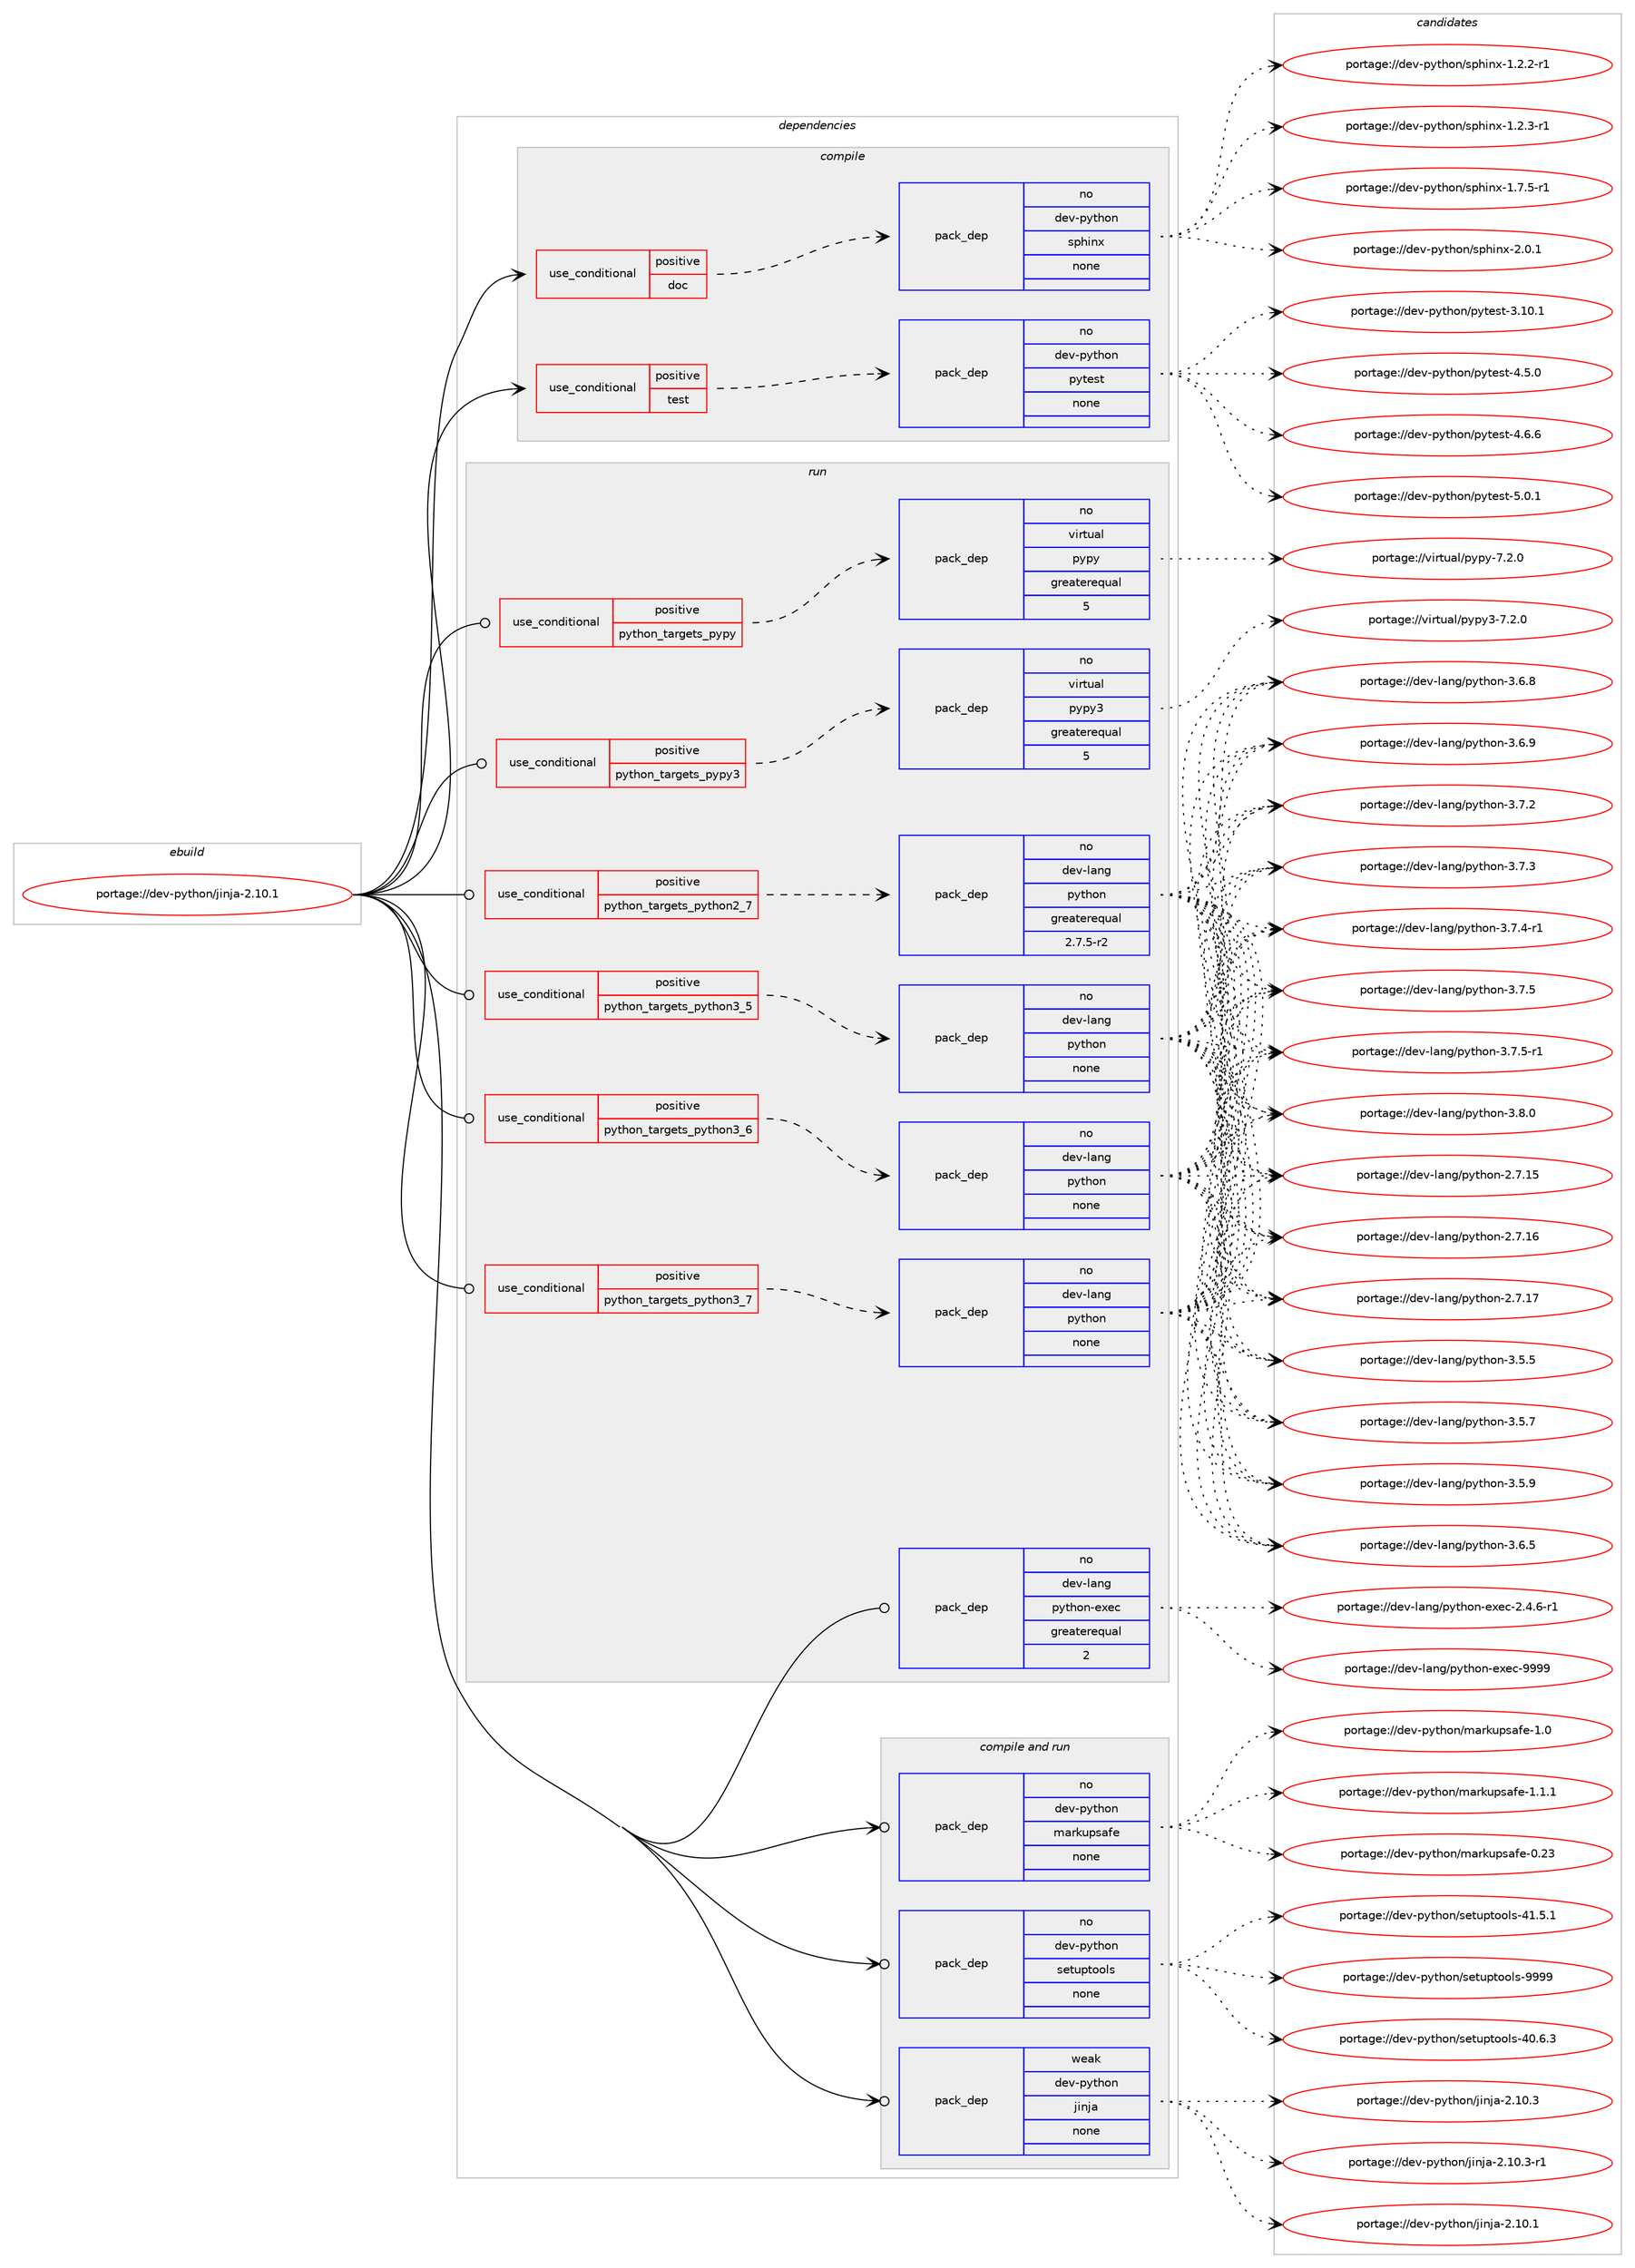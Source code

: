 digraph prolog {

# *************
# Graph options
# *************

newrank=true;
concentrate=true;
compound=true;
graph [rankdir=LR,fontname=Helvetica,fontsize=10,ranksep=1.5];#, ranksep=2.5, nodesep=0.2];
edge  [arrowhead=vee];
node  [fontname=Helvetica,fontsize=10];

# **********
# The ebuild
# **********

subgraph cluster_leftcol {
color=gray;
rank=same;
label=<<i>ebuild</i>>;
id [label="portage://dev-python/jinja-2.10.1", color=red, width=4, href="../dev-python/jinja-2.10.1.svg"];
}

# ****************
# The dependencies
# ****************

subgraph cluster_midcol {
color=gray;
label=<<i>dependencies</i>>;
subgraph cluster_compile {
fillcolor="#eeeeee";
style=filled;
label=<<i>compile</i>>;
subgraph cond30617 {
dependency145895 [label=<<TABLE BORDER="0" CELLBORDER="1" CELLSPACING="0" CELLPADDING="4"><TR><TD ROWSPAN="3" CELLPADDING="10">use_conditional</TD></TR><TR><TD>positive</TD></TR><TR><TD>doc</TD></TR></TABLE>>, shape=none, color=red];
subgraph pack111958 {
dependency145896 [label=<<TABLE BORDER="0" CELLBORDER="1" CELLSPACING="0" CELLPADDING="4" WIDTH="220"><TR><TD ROWSPAN="6" CELLPADDING="30">pack_dep</TD></TR><TR><TD WIDTH="110">no</TD></TR><TR><TD>dev-python</TD></TR><TR><TD>sphinx</TD></TR><TR><TD>none</TD></TR><TR><TD></TD></TR></TABLE>>, shape=none, color=blue];
}
dependency145895:e -> dependency145896:w [weight=20,style="dashed",arrowhead="vee"];
}
id:e -> dependency145895:w [weight=20,style="solid",arrowhead="vee"];
subgraph cond30618 {
dependency145897 [label=<<TABLE BORDER="0" CELLBORDER="1" CELLSPACING="0" CELLPADDING="4"><TR><TD ROWSPAN="3" CELLPADDING="10">use_conditional</TD></TR><TR><TD>positive</TD></TR><TR><TD>test</TD></TR></TABLE>>, shape=none, color=red];
subgraph pack111959 {
dependency145898 [label=<<TABLE BORDER="0" CELLBORDER="1" CELLSPACING="0" CELLPADDING="4" WIDTH="220"><TR><TD ROWSPAN="6" CELLPADDING="30">pack_dep</TD></TR><TR><TD WIDTH="110">no</TD></TR><TR><TD>dev-python</TD></TR><TR><TD>pytest</TD></TR><TR><TD>none</TD></TR><TR><TD></TD></TR></TABLE>>, shape=none, color=blue];
}
dependency145897:e -> dependency145898:w [weight=20,style="dashed",arrowhead="vee"];
}
id:e -> dependency145897:w [weight=20,style="solid",arrowhead="vee"];
}
subgraph cluster_compileandrun {
fillcolor="#eeeeee";
style=filled;
label=<<i>compile and run</i>>;
subgraph pack111960 {
dependency145899 [label=<<TABLE BORDER="0" CELLBORDER="1" CELLSPACING="0" CELLPADDING="4" WIDTH="220"><TR><TD ROWSPAN="6" CELLPADDING="30">pack_dep</TD></TR><TR><TD WIDTH="110">no</TD></TR><TR><TD>dev-python</TD></TR><TR><TD>markupsafe</TD></TR><TR><TD>none</TD></TR><TR><TD></TD></TR></TABLE>>, shape=none, color=blue];
}
id:e -> dependency145899:w [weight=20,style="solid",arrowhead="odotvee"];
subgraph pack111961 {
dependency145900 [label=<<TABLE BORDER="0" CELLBORDER="1" CELLSPACING="0" CELLPADDING="4" WIDTH="220"><TR><TD ROWSPAN="6" CELLPADDING="30">pack_dep</TD></TR><TR><TD WIDTH="110">no</TD></TR><TR><TD>dev-python</TD></TR><TR><TD>setuptools</TD></TR><TR><TD>none</TD></TR><TR><TD></TD></TR></TABLE>>, shape=none, color=blue];
}
id:e -> dependency145900:w [weight=20,style="solid",arrowhead="odotvee"];
subgraph pack111962 {
dependency145901 [label=<<TABLE BORDER="0" CELLBORDER="1" CELLSPACING="0" CELLPADDING="4" WIDTH="220"><TR><TD ROWSPAN="6" CELLPADDING="30">pack_dep</TD></TR><TR><TD WIDTH="110">weak</TD></TR><TR><TD>dev-python</TD></TR><TR><TD>jinja</TD></TR><TR><TD>none</TD></TR><TR><TD></TD></TR></TABLE>>, shape=none, color=blue];
}
id:e -> dependency145901:w [weight=20,style="solid",arrowhead="odotvee"];
}
subgraph cluster_run {
fillcolor="#eeeeee";
style=filled;
label=<<i>run</i>>;
subgraph cond30619 {
dependency145902 [label=<<TABLE BORDER="0" CELLBORDER="1" CELLSPACING="0" CELLPADDING="4"><TR><TD ROWSPAN="3" CELLPADDING="10">use_conditional</TD></TR><TR><TD>positive</TD></TR><TR><TD>python_targets_pypy</TD></TR></TABLE>>, shape=none, color=red];
subgraph pack111963 {
dependency145903 [label=<<TABLE BORDER="0" CELLBORDER="1" CELLSPACING="0" CELLPADDING="4" WIDTH="220"><TR><TD ROWSPAN="6" CELLPADDING="30">pack_dep</TD></TR><TR><TD WIDTH="110">no</TD></TR><TR><TD>virtual</TD></TR><TR><TD>pypy</TD></TR><TR><TD>greaterequal</TD></TR><TR><TD>5</TD></TR></TABLE>>, shape=none, color=blue];
}
dependency145902:e -> dependency145903:w [weight=20,style="dashed",arrowhead="vee"];
}
id:e -> dependency145902:w [weight=20,style="solid",arrowhead="odot"];
subgraph cond30620 {
dependency145904 [label=<<TABLE BORDER="0" CELLBORDER="1" CELLSPACING="0" CELLPADDING="4"><TR><TD ROWSPAN="3" CELLPADDING="10">use_conditional</TD></TR><TR><TD>positive</TD></TR><TR><TD>python_targets_pypy3</TD></TR></TABLE>>, shape=none, color=red];
subgraph pack111964 {
dependency145905 [label=<<TABLE BORDER="0" CELLBORDER="1" CELLSPACING="0" CELLPADDING="4" WIDTH="220"><TR><TD ROWSPAN="6" CELLPADDING="30">pack_dep</TD></TR><TR><TD WIDTH="110">no</TD></TR><TR><TD>virtual</TD></TR><TR><TD>pypy3</TD></TR><TR><TD>greaterequal</TD></TR><TR><TD>5</TD></TR></TABLE>>, shape=none, color=blue];
}
dependency145904:e -> dependency145905:w [weight=20,style="dashed",arrowhead="vee"];
}
id:e -> dependency145904:w [weight=20,style="solid",arrowhead="odot"];
subgraph cond30621 {
dependency145906 [label=<<TABLE BORDER="0" CELLBORDER="1" CELLSPACING="0" CELLPADDING="4"><TR><TD ROWSPAN="3" CELLPADDING="10">use_conditional</TD></TR><TR><TD>positive</TD></TR><TR><TD>python_targets_python2_7</TD></TR></TABLE>>, shape=none, color=red];
subgraph pack111965 {
dependency145907 [label=<<TABLE BORDER="0" CELLBORDER="1" CELLSPACING="0" CELLPADDING="4" WIDTH="220"><TR><TD ROWSPAN="6" CELLPADDING="30">pack_dep</TD></TR><TR><TD WIDTH="110">no</TD></TR><TR><TD>dev-lang</TD></TR><TR><TD>python</TD></TR><TR><TD>greaterequal</TD></TR><TR><TD>2.7.5-r2</TD></TR></TABLE>>, shape=none, color=blue];
}
dependency145906:e -> dependency145907:w [weight=20,style="dashed",arrowhead="vee"];
}
id:e -> dependency145906:w [weight=20,style="solid",arrowhead="odot"];
subgraph cond30622 {
dependency145908 [label=<<TABLE BORDER="0" CELLBORDER="1" CELLSPACING="0" CELLPADDING="4"><TR><TD ROWSPAN="3" CELLPADDING="10">use_conditional</TD></TR><TR><TD>positive</TD></TR><TR><TD>python_targets_python3_5</TD></TR></TABLE>>, shape=none, color=red];
subgraph pack111966 {
dependency145909 [label=<<TABLE BORDER="0" CELLBORDER="1" CELLSPACING="0" CELLPADDING="4" WIDTH="220"><TR><TD ROWSPAN="6" CELLPADDING="30">pack_dep</TD></TR><TR><TD WIDTH="110">no</TD></TR><TR><TD>dev-lang</TD></TR><TR><TD>python</TD></TR><TR><TD>none</TD></TR><TR><TD></TD></TR></TABLE>>, shape=none, color=blue];
}
dependency145908:e -> dependency145909:w [weight=20,style="dashed",arrowhead="vee"];
}
id:e -> dependency145908:w [weight=20,style="solid",arrowhead="odot"];
subgraph cond30623 {
dependency145910 [label=<<TABLE BORDER="0" CELLBORDER="1" CELLSPACING="0" CELLPADDING="4"><TR><TD ROWSPAN="3" CELLPADDING="10">use_conditional</TD></TR><TR><TD>positive</TD></TR><TR><TD>python_targets_python3_6</TD></TR></TABLE>>, shape=none, color=red];
subgraph pack111967 {
dependency145911 [label=<<TABLE BORDER="0" CELLBORDER="1" CELLSPACING="0" CELLPADDING="4" WIDTH="220"><TR><TD ROWSPAN="6" CELLPADDING="30">pack_dep</TD></TR><TR><TD WIDTH="110">no</TD></TR><TR><TD>dev-lang</TD></TR><TR><TD>python</TD></TR><TR><TD>none</TD></TR><TR><TD></TD></TR></TABLE>>, shape=none, color=blue];
}
dependency145910:e -> dependency145911:w [weight=20,style="dashed",arrowhead="vee"];
}
id:e -> dependency145910:w [weight=20,style="solid",arrowhead="odot"];
subgraph cond30624 {
dependency145912 [label=<<TABLE BORDER="0" CELLBORDER="1" CELLSPACING="0" CELLPADDING="4"><TR><TD ROWSPAN="3" CELLPADDING="10">use_conditional</TD></TR><TR><TD>positive</TD></TR><TR><TD>python_targets_python3_7</TD></TR></TABLE>>, shape=none, color=red];
subgraph pack111968 {
dependency145913 [label=<<TABLE BORDER="0" CELLBORDER="1" CELLSPACING="0" CELLPADDING="4" WIDTH="220"><TR><TD ROWSPAN="6" CELLPADDING="30">pack_dep</TD></TR><TR><TD WIDTH="110">no</TD></TR><TR><TD>dev-lang</TD></TR><TR><TD>python</TD></TR><TR><TD>none</TD></TR><TR><TD></TD></TR></TABLE>>, shape=none, color=blue];
}
dependency145912:e -> dependency145913:w [weight=20,style="dashed",arrowhead="vee"];
}
id:e -> dependency145912:w [weight=20,style="solid",arrowhead="odot"];
subgraph pack111969 {
dependency145914 [label=<<TABLE BORDER="0" CELLBORDER="1" CELLSPACING="0" CELLPADDING="4" WIDTH="220"><TR><TD ROWSPAN="6" CELLPADDING="30">pack_dep</TD></TR><TR><TD WIDTH="110">no</TD></TR><TR><TD>dev-lang</TD></TR><TR><TD>python-exec</TD></TR><TR><TD>greaterequal</TD></TR><TR><TD>2</TD></TR></TABLE>>, shape=none, color=blue];
}
id:e -> dependency145914:w [weight=20,style="solid",arrowhead="odot"];
}
}

# **************
# The candidates
# **************

subgraph cluster_choices {
rank=same;
color=gray;
label=<<i>candidates</i>>;

subgraph choice111958 {
color=black;
nodesep=1;
choiceportage10010111845112121116104111110471151121041051101204549465046504511449 [label="portage://dev-python/sphinx-1.2.2-r1", color=red, width=4,href="../dev-python/sphinx-1.2.2-r1.svg"];
choiceportage10010111845112121116104111110471151121041051101204549465046514511449 [label="portage://dev-python/sphinx-1.2.3-r1", color=red, width=4,href="../dev-python/sphinx-1.2.3-r1.svg"];
choiceportage10010111845112121116104111110471151121041051101204549465546534511449 [label="portage://dev-python/sphinx-1.7.5-r1", color=red, width=4,href="../dev-python/sphinx-1.7.5-r1.svg"];
choiceportage1001011184511212111610411111047115112104105110120455046484649 [label="portage://dev-python/sphinx-2.0.1", color=red, width=4,href="../dev-python/sphinx-2.0.1.svg"];
dependency145896:e -> choiceportage10010111845112121116104111110471151121041051101204549465046504511449:w [style=dotted,weight="100"];
dependency145896:e -> choiceportage10010111845112121116104111110471151121041051101204549465046514511449:w [style=dotted,weight="100"];
dependency145896:e -> choiceportage10010111845112121116104111110471151121041051101204549465546534511449:w [style=dotted,weight="100"];
dependency145896:e -> choiceportage1001011184511212111610411111047115112104105110120455046484649:w [style=dotted,weight="100"];
}
subgraph choice111959 {
color=black;
nodesep=1;
choiceportage100101118451121211161041111104711212111610111511645514649484649 [label="portage://dev-python/pytest-3.10.1", color=red, width=4,href="../dev-python/pytest-3.10.1.svg"];
choiceportage1001011184511212111610411111047112121116101115116455246534648 [label="portage://dev-python/pytest-4.5.0", color=red, width=4,href="../dev-python/pytest-4.5.0.svg"];
choiceportage1001011184511212111610411111047112121116101115116455246544654 [label="portage://dev-python/pytest-4.6.6", color=red, width=4,href="../dev-python/pytest-4.6.6.svg"];
choiceportage1001011184511212111610411111047112121116101115116455346484649 [label="portage://dev-python/pytest-5.0.1", color=red, width=4,href="../dev-python/pytest-5.0.1.svg"];
dependency145898:e -> choiceportage100101118451121211161041111104711212111610111511645514649484649:w [style=dotted,weight="100"];
dependency145898:e -> choiceportage1001011184511212111610411111047112121116101115116455246534648:w [style=dotted,weight="100"];
dependency145898:e -> choiceportage1001011184511212111610411111047112121116101115116455246544654:w [style=dotted,weight="100"];
dependency145898:e -> choiceportage1001011184511212111610411111047112121116101115116455346484649:w [style=dotted,weight="100"];
}
subgraph choice111960 {
color=black;
nodesep=1;
choiceportage100101118451121211161041111104710997114107117112115971021014548465051 [label="portage://dev-python/markupsafe-0.23", color=red, width=4,href="../dev-python/markupsafe-0.23.svg"];
choiceportage1001011184511212111610411111047109971141071171121159710210145494648 [label="portage://dev-python/markupsafe-1.0", color=red, width=4,href="../dev-python/markupsafe-1.0.svg"];
choiceportage10010111845112121116104111110471099711410711711211597102101454946494649 [label="portage://dev-python/markupsafe-1.1.1", color=red, width=4,href="../dev-python/markupsafe-1.1.1.svg"];
dependency145899:e -> choiceportage100101118451121211161041111104710997114107117112115971021014548465051:w [style=dotted,weight="100"];
dependency145899:e -> choiceportage1001011184511212111610411111047109971141071171121159710210145494648:w [style=dotted,weight="100"];
dependency145899:e -> choiceportage10010111845112121116104111110471099711410711711211597102101454946494649:w [style=dotted,weight="100"];
}
subgraph choice111961 {
color=black;
nodesep=1;
choiceportage100101118451121211161041111104711510111611711211611111110811545524846544651 [label="portage://dev-python/setuptools-40.6.3", color=red, width=4,href="../dev-python/setuptools-40.6.3.svg"];
choiceportage100101118451121211161041111104711510111611711211611111110811545524946534649 [label="portage://dev-python/setuptools-41.5.1", color=red, width=4,href="../dev-python/setuptools-41.5.1.svg"];
choiceportage10010111845112121116104111110471151011161171121161111111081154557575757 [label="portage://dev-python/setuptools-9999", color=red, width=4,href="../dev-python/setuptools-9999.svg"];
dependency145900:e -> choiceportage100101118451121211161041111104711510111611711211611111110811545524846544651:w [style=dotted,weight="100"];
dependency145900:e -> choiceportage100101118451121211161041111104711510111611711211611111110811545524946534649:w [style=dotted,weight="100"];
dependency145900:e -> choiceportage10010111845112121116104111110471151011161171121161111111081154557575757:w [style=dotted,weight="100"];
}
subgraph choice111962 {
color=black;
nodesep=1;
choiceportage10010111845112121116104111110471061051101069745504649484649 [label="portage://dev-python/jinja-2.10.1", color=red, width=4,href="../dev-python/jinja-2.10.1.svg"];
choiceportage10010111845112121116104111110471061051101069745504649484651 [label="portage://dev-python/jinja-2.10.3", color=red, width=4,href="../dev-python/jinja-2.10.3.svg"];
choiceportage100101118451121211161041111104710610511010697455046494846514511449 [label="portage://dev-python/jinja-2.10.3-r1", color=red, width=4,href="../dev-python/jinja-2.10.3-r1.svg"];
dependency145901:e -> choiceportage10010111845112121116104111110471061051101069745504649484649:w [style=dotted,weight="100"];
dependency145901:e -> choiceportage10010111845112121116104111110471061051101069745504649484651:w [style=dotted,weight="100"];
dependency145901:e -> choiceportage100101118451121211161041111104710610511010697455046494846514511449:w [style=dotted,weight="100"];
}
subgraph choice111963 {
color=black;
nodesep=1;
choiceportage1181051141161179710847112121112121455546504648 [label="portage://virtual/pypy-7.2.0", color=red, width=4,href="../virtual/pypy-7.2.0.svg"];
dependency145903:e -> choiceportage1181051141161179710847112121112121455546504648:w [style=dotted,weight="100"];
}
subgraph choice111964 {
color=black;
nodesep=1;
choiceportage118105114116117971084711212111212151455546504648 [label="portage://virtual/pypy3-7.2.0", color=red, width=4,href="../virtual/pypy3-7.2.0.svg"];
dependency145905:e -> choiceportage118105114116117971084711212111212151455546504648:w [style=dotted,weight="100"];
}
subgraph choice111965 {
color=black;
nodesep=1;
choiceportage10010111845108971101034711212111610411111045504655464953 [label="portage://dev-lang/python-2.7.15", color=red, width=4,href="../dev-lang/python-2.7.15.svg"];
choiceportage10010111845108971101034711212111610411111045504655464954 [label="portage://dev-lang/python-2.7.16", color=red, width=4,href="../dev-lang/python-2.7.16.svg"];
choiceportage10010111845108971101034711212111610411111045504655464955 [label="portage://dev-lang/python-2.7.17", color=red, width=4,href="../dev-lang/python-2.7.17.svg"];
choiceportage100101118451089711010347112121116104111110455146534653 [label="portage://dev-lang/python-3.5.5", color=red, width=4,href="../dev-lang/python-3.5.5.svg"];
choiceportage100101118451089711010347112121116104111110455146534655 [label="portage://dev-lang/python-3.5.7", color=red, width=4,href="../dev-lang/python-3.5.7.svg"];
choiceportage100101118451089711010347112121116104111110455146534657 [label="portage://dev-lang/python-3.5.9", color=red, width=4,href="../dev-lang/python-3.5.9.svg"];
choiceportage100101118451089711010347112121116104111110455146544653 [label="portage://dev-lang/python-3.6.5", color=red, width=4,href="../dev-lang/python-3.6.5.svg"];
choiceportage100101118451089711010347112121116104111110455146544656 [label="portage://dev-lang/python-3.6.8", color=red, width=4,href="../dev-lang/python-3.6.8.svg"];
choiceportage100101118451089711010347112121116104111110455146544657 [label="portage://dev-lang/python-3.6.9", color=red, width=4,href="../dev-lang/python-3.6.9.svg"];
choiceportage100101118451089711010347112121116104111110455146554650 [label="portage://dev-lang/python-3.7.2", color=red, width=4,href="../dev-lang/python-3.7.2.svg"];
choiceportage100101118451089711010347112121116104111110455146554651 [label="portage://dev-lang/python-3.7.3", color=red, width=4,href="../dev-lang/python-3.7.3.svg"];
choiceportage1001011184510897110103471121211161041111104551465546524511449 [label="portage://dev-lang/python-3.7.4-r1", color=red, width=4,href="../dev-lang/python-3.7.4-r1.svg"];
choiceportage100101118451089711010347112121116104111110455146554653 [label="portage://dev-lang/python-3.7.5", color=red, width=4,href="../dev-lang/python-3.7.5.svg"];
choiceportage1001011184510897110103471121211161041111104551465546534511449 [label="portage://dev-lang/python-3.7.5-r1", color=red, width=4,href="../dev-lang/python-3.7.5-r1.svg"];
choiceportage100101118451089711010347112121116104111110455146564648 [label="portage://dev-lang/python-3.8.0", color=red, width=4,href="../dev-lang/python-3.8.0.svg"];
dependency145907:e -> choiceportage10010111845108971101034711212111610411111045504655464953:w [style=dotted,weight="100"];
dependency145907:e -> choiceportage10010111845108971101034711212111610411111045504655464954:w [style=dotted,weight="100"];
dependency145907:e -> choiceportage10010111845108971101034711212111610411111045504655464955:w [style=dotted,weight="100"];
dependency145907:e -> choiceportage100101118451089711010347112121116104111110455146534653:w [style=dotted,weight="100"];
dependency145907:e -> choiceportage100101118451089711010347112121116104111110455146534655:w [style=dotted,weight="100"];
dependency145907:e -> choiceportage100101118451089711010347112121116104111110455146534657:w [style=dotted,weight="100"];
dependency145907:e -> choiceportage100101118451089711010347112121116104111110455146544653:w [style=dotted,weight="100"];
dependency145907:e -> choiceportage100101118451089711010347112121116104111110455146544656:w [style=dotted,weight="100"];
dependency145907:e -> choiceportage100101118451089711010347112121116104111110455146544657:w [style=dotted,weight="100"];
dependency145907:e -> choiceportage100101118451089711010347112121116104111110455146554650:w [style=dotted,weight="100"];
dependency145907:e -> choiceportage100101118451089711010347112121116104111110455146554651:w [style=dotted,weight="100"];
dependency145907:e -> choiceportage1001011184510897110103471121211161041111104551465546524511449:w [style=dotted,weight="100"];
dependency145907:e -> choiceportage100101118451089711010347112121116104111110455146554653:w [style=dotted,weight="100"];
dependency145907:e -> choiceportage1001011184510897110103471121211161041111104551465546534511449:w [style=dotted,weight="100"];
dependency145907:e -> choiceportage100101118451089711010347112121116104111110455146564648:w [style=dotted,weight="100"];
}
subgraph choice111966 {
color=black;
nodesep=1;
choiceportage10010111845108971101034711212111610411111045504655464953 [label="portage://dev-lang/python-2.7.15", color=red, width=4,href="../dev-lang/python-2.7.15.svg"];
choiceportage10010111845108971101034711212111610411111045504655464954 [label="portage://dev-lang/python-2.7.16", color=red, width=4,href="../dev-lang/python-2.7.16.svg"];
choiceportage10010111845108971101034711212111610411111045504655464955 [label="portage://dev-lang/python-2.7.17", color=red, width=4,href="../dev-lang/python-2.7.17.svg"];
choiceportage100101118451089711010347112121116104111110455146534653 [label="portage://dev-lang/python-3.5.5", color=red, width=4,href="../dev-lang/python-3.5.5.svg"];
choiceportage100101118451089711010347112121116104111110455146534655 [label="portage://dev-lang/python-3.5.7", color=red, width=4,href="../dev-lang/python-3.5.7.svg"];
choiceportage100101118451089711010347112121116104111110455146534657 [label="portage://dev-lang/python-3.5.9", color=red, width=4,href="../dev-lang/python-3.5.9.svg"];
choiceportage100101118451089711010347112121116104111110455146544653 [label="portage://dev-lang/python-3.6.5", color=red, width=4,href="../dev-lang/python-3.6.5.svg"];
choiceportage100101118451089711010347112121116104111110455146544656 [label="portage://dev-lang/python-3.6.8", color=red, width=4,href="../dev-lang/python-3.6.8.svg"];
choiceportage100101118451089711010347112121116104111110455146544657 [label="portage://dev-lang/python-3.6.9", color=red, width=4,href="../dev-lang/python-3.6.9.svg"];
choiceportage100101118451089711010347112121116104111110455146554650 [label="portage://dev-lang/python-3.7.2", color=red, width=4,href="../dev-lang/python-3.7.2.svg"];
choiceportage100101118451089711010347112121116104111110455146554651 [label="portage://dev-lang/python-3.7.3", color=red, width=4,href="../dev-lang/python-3.7.3.svg"];
choiceportage1001011184510897110103471121211161041111104551465546524511449 [label="portage://dev-lang/python-3.7.4-r1", color=red, width=4,href="../dev-lang/python-3.7.4-r1.svg"];
choiceportage100101118451089711010347112121116104111110455146554653 [label="portage://dev-lang/python-3.7.5", color=red, width=4,href="../dev-lang/python-3.7.5.svg"];
choiceportage1001011184510897110103471121211161041111104551465546534511449 [label="portage://dev-lang/python-3.7.5-r1", color=red, width=4,href="../dev-lang/python-3.7.5-r1.svg"];
choiceportage100101118451089711010347112121116104111110455146564648 [label="portage://dev-lang/python-3.8.0", color=red, width=4,href="../dev-lang/python-3.8.0.svg"];
dependency145909:e -> choiceportage10010111845108971101034711212111610411111045504655464953:w [style=dotted,weight="100"];
dependency145909:e -> choiceportage10010111845108971101034711212111610411111045504655464954:w [style=dotted,weight="100"];
dependency145909:e -> choiceportage10010111845108971101034711212111610411111045504655464955:w [style=dotted,weight="100"];
dependency145909:e -> choiceportage100101118451089711010347112121116104111110455146534653:w [style=dotted,weight="100"];
dependency145909:e -> choiceportage100101118451089711010347112121116104111110455146534655:w [style=dotted,weight="100"];
dependency145909:e -> choiceportage100101118451089711010347112121116104111110455146534657:w [style=dotted,weight="100"];
dependency145909:e -> choiceportage100101118451089711010347112121116104111110455146544653:w [style=dotted,weight="100"];
dependency145909:e -> choiceportage100101118451089711010347112121116104111110455146544656:w [style=dotted,weight="100"];
dependency145909:e -> choiceportage100101118451089711010347112121116104111110455146544657:w [style=dotted,weight="100"];
dependency145909:e -> choiceportage100101118451089711010347112121116104111110455146554650:w [style=dotted,weight="100"];
dependency145909:e -> choiceportage100101118451089711010347112121116104111110455146554651:w [style=dotted,weight="100"];
dependency145909:e -> choiceportage1001011184510897110103471121211161041111104551465546524511449:w [style=dotted,weight="100"];
dependency145909:e -> choiceportage100101118451089711010347112121116104111110455146554653:w [style=dotted,weight="100"];
dependency145909:e -> choiceportage1001011184510897110103471121211161041111104551465546534511449:w [style=dotted,weight="100"];
dependency145909:e -> choiceportage100101118451089711010347112121116104111110455146564648:w [style=dotted,weight="100"];
}
subgraph choice111967 {
color=black;
nodesep=1;
choiceportage10010111845108971101034711212111610411111045504655464953 [label="portage://dev-lang/python-2.7.15", color=red, width=4,href="../dev-lang/python-2.7.15.svg"];
choiceportage10010111845108971101034711212111610411111045504655464954 [label="portage://dev-lang/python-2.7.16", color=red, width=4,href="../dev-lang/python-2.7.16.svg"];
choiceportage10010111845108971101034711212111610411111045504655464955 [label="portage://dev-lang/python-2.7.17", color=red, width=4,href="../dev-lang/python-2.7.17.svg"];
choiceportage100101118451089711010347112121116104111110455146534653 [label="portage://dev-lang/python-3.5.5", color=red, width=4,href="../dev-lang/python-3.5.5.svg"];
choiceportage100101118451089711010347112121116104111110455146534655 [label="portage://dev-lang/python-3.5.7", color=red, width=4,href="../dev-lang/python-3.5.7.svg"];
choiceportage100101118451089711010347112121116104111110455146534657 [label="portage://dev-lang/python-3.5.9", color=red, width=4,href="../dev-lang/python-3.5.9.svg"];
choiceportage100101118451089711010347112121116104111110455146544653 [label="portage://dev-lang/python-3.6.5", color=red, width=4,href="../dev-lang/python-3.6.5.svg"];
choiceportage100101118451089711010347112121116104111110455146544656 [label="portage://dev-lang/python-3.6.8", color=red, width=4,href="../dev-lang/python-3.6.8.svg"];
choiceportage100101118451089711010347112121116104111110455146544657 [label="portage://dev-lang/python-3.6.9", color=red, width=4,href="../dev-lang/python-3.6.9.svg"];
choiceportage100101118451089711010347112121116104111110455146554650 [label="portage://dev-lang/python-3.7.2", color=red, width=4,href="../dev-lang/python-3.7.2.svg"];
choiceportage100101118451089711010347112121116104111110455146554651 [label="portage://dev-lang/python-3.7.3", color=red, width=4,href="../dev-lang/python-3.7.3.svg"];
choiceportage1001011184510897110103471121211161041111104551465546524511449 [label="portage://dev-lang/python-3.7.4-r1", color=red, width=4,href="../dev-lang/python-3.7.4-r1.svg"];
choiceportage100101118451089711010347112121116104111110455146554653 [label="portage://dev-lang/python-3.7.5", color=red, width=4,href="../dev-lang/python-3.7.5.svg"];
choiceportage1001011184510897110103471121211161041111104551465546534511449 [label="portage://dev-lang/python-3.7.5-r1", color=red, width=4,href="../dev-lang/python-3.7.5-r1.svg"];
choiceportage100101118451089711010347112121116104111110455146564648 [label="portage://dev-lang/python-3.8.0", color=red, width=4,href="../dev-lang/python-3.8.0.svg"];
dependency145911:e -> choiceportage10010111845108971101034711212111610411111045504655464953:w [style=dotted,weight="100"];
dependency145911:e -> choiceportage10010111845108971101034711212111610411111045504655464954:w [style=dotted,weight="100"];
dependency145911:e -> choiceportage10010111845108971101034711212111610411111045504655464955:w [style=dotted,weight="100"];
dependency145911:e -> choiceportage100101118451089711010347112121116104111110455146534653:w [style=dotted,weight="100"];
dependency145911:e -> choiceportage100101118451089711010347112121116104111110455146534655:w [style=dotted,weight="100"];
dependency145911:e -> choiceportage100101118451089711010347112121116104111110455146534657:w [style=dotted,weight="100"];
dependency145911:e -> choiceportage100101118451089711010347112121116104111110455146544653:w [style=dotted,weight="100"];
dependency145911:e -> choiceportage100101118451089711010347112121116104111110455146544656:w [style=dotted,weight="100"];
dependency145911:e -> choiceportage100101118451089711010347112121116104111110455146544657:w [style=dotted,weight="100"];
dependency145911:e -> choiceportage100101118451089711010347112121116104111110455146554650:w [style=dotted,weight="100"];
dependency145911:e -> choiceportage100101118451089711010347112121116104111110455146554651:w [style=dotted,weight="100"];
dependency145911:e -> choiceportage1001011184510897110103471121211161041111104551465546524511449:w [style=dotted,weight="100"];
dependency145911:e -> choiceportage100101118451089711010347112121116104111110455146554653:w [style=dotted,weight="100"];
dependency145911:e -> choiceportage1001011184510897110103471121211161041111104551465546534511449:w [style=dotted,weight="100"];
dependency145911:e -> choiceportage100101118451089711010347112121116104111110455146564648:w [style=dotted,weight="100"];
}
subgraph choice111968 {
color=black;
nodesep=1;
choiceportage10010111845108971101034711212111610411111045504655464953 [label="portage://dev-lang/python-2.7.15", color=red, width=4,href="../dev-lang/python-2.7.15.svg"];
choiceportage10010111845108971101034711212111610411111045504655464954 [label="portage://dev-lang/python-2.7.16", color=red, width=4,href="../dev-lang/python-2.7.16.svg"];
choiceportage10010111845108971101034711212111610411111045504655464955 [label="portage://dev-lang/python-2.7.17", color=red, width=4,href="../dev-lang/python-2.7.17.svg"];
choiceportage100101118451089711010347112121116104111110455146534653 [label="portage://dev-lang/python-3.5.5", color=red, width=4,href="../dev-lang/python-3.5.5.svg"];
choiceportage100101118451089711010347112121116104111110455146534655 [label="portage://dev-lang/python-3.5.7", color=red, width=4,href="../dev-lang/python-3.5.7.svg"];
choiceportage100101118451089711010347112121116104111110455146534657 [label="portage://dev-lang/python-3.5.9", color=red, width=4,href="../dev-lang/python-3.5.9.svg"];
choiceportage100101118451089711010347112121116104111110455146544653 [label="portage://dev-lang/python-3.6.5", color=red, width=4,href="../dev-lang/python-3.6.5.svg"];
choiceportage100101118451089711010347112121116104111110455146544656 [label="portage://dev-lang/python-3.6.8", color=red, width=4,href="../dev-lang/python-3.6.8.svg"];
choiceportage100101118451089711010347112121116104111110455146544657 [label="portage://dev-lang/python-3.6.9", color=red, width=4,href="../dev-lang/python-3.6.9.svg"];
choiceportage100101118451089711010347112121116104111110455146554650 [label="portage://dev-lang/python-3.7.2", color=red, width=4,href="../dev-lang/python-3.7.2.svg"];
choiceportage100101118451089711010347112121116104111110455146554651 [label="portage://dev-lang/python-3.7.3", color=red, width=4,href="../dev-lang/python-3.7.3.svg"];
choiceportage1001011184510897110103471121211161041111104551465546524511449 [label="portage://dev-lang/python-3.7.4-r1", color=red, width=4,href="../dev-lang/python-3.7.4-r1.svg"];
choiceportage100101118451089711010347112121116104111110455146554653 [label="portage://dev-lang/python-3.7.5", color=red, width=4,href="../dev-lang/python-3.7.5.svg"];
choiceportage1001011184510897110103471121211161041111104551465546534511449 [label="portage://dev-lang/python-3.7.5-r1", color=red, width=4,href="../dev-lang/python-3.7.5-r1.svg"];
choiceportage100101118451089711010347112121116104111110455146564648 [label="portage://dev-lang/python-3.8.0", color=red, width=4,href="../dev-lang/python-3.8.0.svg"];
dependency145913:e -> choiceportage10010111845108971101034711212111610411111045504655464953:w [style=dotted,weight="100"];
dependency145913:e -> choiceportage10010111845108971101034711212111610411111045504655464954:w [style=dotted,weight="100"];
dependency145913:e -> choiceportage10010111845108971101034711212111610411111045504655464955:w [style=dotted,weight="100"];
dependency145913:e -> choiceportage100101118451089711010347112121116104111110455146534653:w [style=dotted,weight="100"];
dependency145913:e -> choiceportage100101118451089711010347112121116104111110455146534655:w [style=dotted,weight="100"];
dependency145913:e -> choiceportage100101118451089711010347112121116104111110455146534657:w [style=dotted,weight="100"];
dependency145913:e -> choiceportage100101118451089711010347112121116104111110455146544653:w [style=dotted,weight="100"];
dependency145913:e -> choiceportage100101118451089711010347112121116104111110455146544656:w [style=dotted,weight="100"];
dependency145913:e -> choiceportage100101118451089711010347112121116104111110455146544657:w [style=dotted,weight="100"];
dependency145913:e -> choiceportage100101118451089711010347112121116104111110455146554650:w [style=dotted,weight="100"];
dependency145913:e -> choiceportage100101118451089711010347112121116104111110455146554651:w [style=dotted,weight="100"];
dependency145913:e -> choiceportage1001011184510897110103471121211161041111104551465546524511449:w [style=dotted,weight="100"];
dependency145913:e -> choiceportage100101118451089711010347112121116104111110455146554653:w [style=dotted,weight="100"];
dependency145913:e -> choiceportage1001011184510897110103471121211161041111104551465546534511449:w [style=dotted,weight="100"];
dependency145913:e -> choiceportage100101118451089711010347112121116104111110455146564648:w [style=dotted,weight="100"];
}
subgraph choice111969 {
color=black;
nodesep=1;
choiceportage10010111845108971101034711212111610411111045101120101994550465246544511449 [label="portage://dev-lang/python-exec-2.4.6-r1", color=red, width=4,href="../dev-lang/python-exec-2.4.6-r1.svg"];
choiceportage10010111845108971101034711212111610411111045101120101994557575757 [label="portage://dev-lang/python-exec-9999", color=red, width=4,href="../dev-lang/python-exec-9999.svg"];
dependency145914:e -> choiceportage10010111845108971101034711212111610411111045101120101994550465246544511449:w [style=dotted,weight="100"];
dependency145914:e -> choiceportage10010111845108971101034711212111610411111045101120101994557575757:w [style=dotted,weight="100"];
}
}

}
